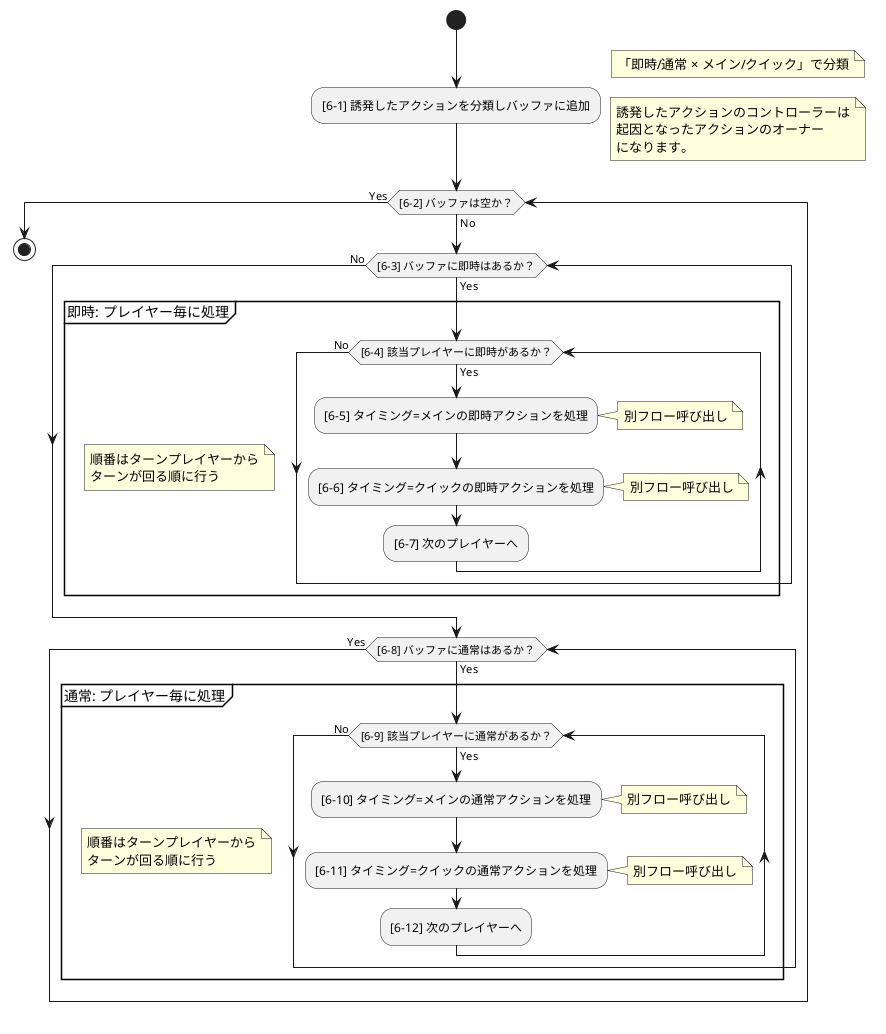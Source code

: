 @startuml
'==============================
'【Main method】（アクション分類・プレイヤー毎処理）
'==============================
|Main method|
start
:[6-1] 誘発したアクションを分類しバッファに追加;
note right
    「即時/通常 × メイン/クイック」で分類
end note
note right
    誘発したアクションのコントローラーは
    起因となったアクションのオーナー
    になります。
end note

while ([6-2] バッファは空か？) is (No) 
  ' 外部ループ：バッファに何らかのアクションが残っている限り処理する

  '-------------------------------------------
  '【即時：プレイヤー毎に処理】
  '-------------------------------------------
  while ([6-3] バッファに即時はあるか？) is (Yes)

    group 即時: プレイヤー毎に処理
    note
        順番はターンプレイヤーから
        ターンが回る順に行う
    end note

      while ([6-4] 該当プレイヤーに即時があるか？) is (Yes)
        :[6-5] タイミング=メインの即時アクションを処理;
        note right
          別フロー呼び出し
        end note
        :[6-6] タイミング=クイックの即時アクションを処理;
        note right
          別フロー呼び出し
        end note
        :[6-7] 次のプレイヤーへ;
      endwhile (No)
    end group
  endwhile (No)

  '-------------------------------------------
  '【通常：プレイヤー毎に処理】
  '-------------------------------------------
  while ([6-8] バッファに通常はあるか？) is (Yes)

    group 通常: プレイヤー毎に処理
    note
        順番はターンプレイヤーから
        ターンが回る順に行う
    end note

      while ([6-9] 該当プレイヤーに通常があるか？) is (Yes)
        :[6-10] タイミング=メインの通常アクションを処理;
        note right
          別フロー呼び出し
        end note
        :[6-11] タイミング=クイックの通常アクションを処理;
        note right
          別フロー呼び出し
        end note
        :[6-12] 次のプレイヤーへ;
      endwhile (No)
    end group
  endwhile (Yes)

endwhile (Yes)
stop
@enduml
